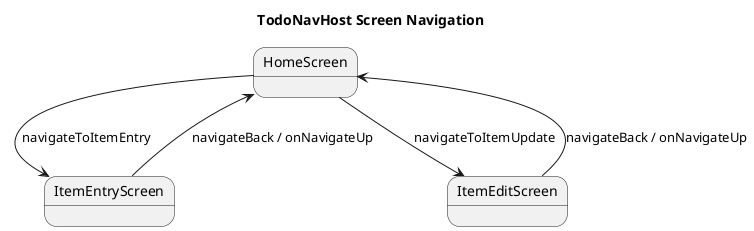 @startuml
title TodoNavHost Screen Navigation

state "HomeScreen" as Home
state "ItemEntryScreen" as Entry
state "ItemEditScreen" as Edit

Home --> Entry : navigateToItemEntry
Home --> Edit : navigateToItemUpdate
Entry --> Home : navigateBack / onNavigateUp
Edit --> Home : navigateBack / onNavigateUp

@enduml